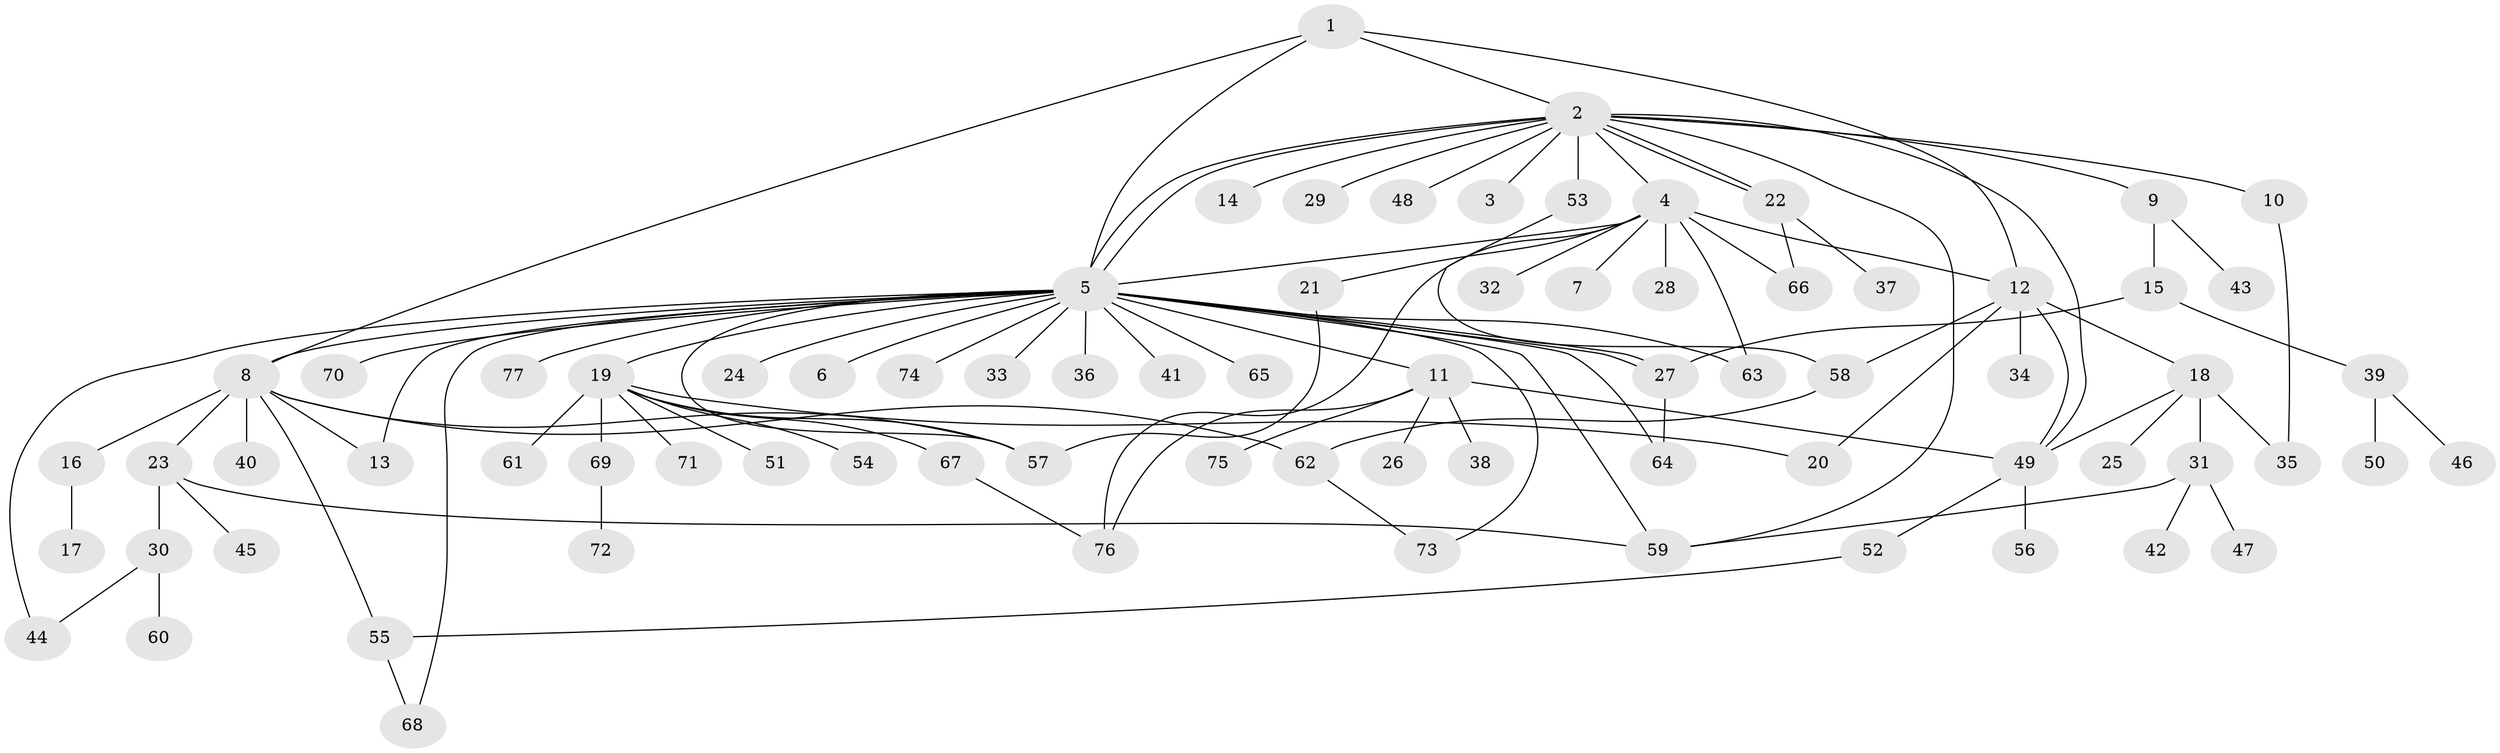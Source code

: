 // Generated by graph-tools (version 1.1) at 2025/35/03/09/25 02:35:51]
// undirected, 77 vertices, 107 edges
graph export_dot {
graph [start="1"]
  node [color=gray90,style=filled];
  1;
  2;
  3;
  4;
  5;
  6;
  7;
  8;
  9;
  10;
  11;
  12;
  13;
  14;
  15;
  16;
  17;
  18;
  19;
  20;
  21;
  22;
  23;
  24;
  25;
  26;
  27;
  28;
  29;
  30;
  31;
  32;
  33;
  34;
  35;
  36;
  37;
  38;
  39;
  40;
  41;
  42;
  43;
  44;
  45;
  46;
  47;
  48;
  49;
  50;
  51;
  52;
  53;
  54;
  55;
  56;
  57;
  58;
  59;
  60;
  61;
  62;
  63;
  64;
  65;
  66;
  67;
  68;
  69;
  70;
  71;
  72;
  73;
  74;
  75;
  76;
  77;
  1 -- 2;
  1 -- 5;
  1 -- 8;
  1 -- 12;
  2 -- 3;
  2 -- 4;
  2 -- 5;
  2 -- 5;
  2 -- 9;
  2 -- 10;
  2 -- 14;
  2 -- 22;
  2 -- 22;
  2 -- 29;
  2 -- 48;
  2 -- 49;
  2 -- 53;
  2 -- 59;
  4 -- 5;
  4 -- 7;
  4 -- 12;
  4 -- 21;
  4 -- 28;
  4 -- 32;
  4 -- 63;
  4 -- 66;
  4 -- 76;
  5 -- 6;
  5 -- 8;
  5 -- 11;
  5 -- 13;
  5 -- 19;
  5 -- 24;
  5 -- 27;
  5 -- 27;
  5 -- 33;
  5 -- 36;
  5 -- 41;
  5 -- 44;
  5 -- 57;
  5 -- 59;
  5 -- 63;
  5 -- 64;
  5 -- 65;
  5 -- 68;
  5 -- 70;
  5 -- 73;
  5 -- 74;
  5 -- 77;
  8 -- 13;
  8 -- 16;
  8 -- 23;
  8 -- 40;
  8 -- 55;
  8 -- 57;
  8 -- 62;
  9 -- 15;
  9 -- 43;
  10 -- 35;
  11 -- 26;
  11 -- 38;
  11 -- 49;
  11 -- 75;
  11 -- 76;
  12 -- 18;
  12 -- 20;
  12 -- 34;
  12 -- 49;
  12 -- 58;
  15 -- 27;
  15 -- 39;
  16 -- 17;
  18 -- 25;
  18 -- 31;
  18 -- 35;
  18 -- 49;
  19 -- 20;
  19 -- 51;
  19 -- 54;
  19 -- 57;
  19 -- 61;
  19 -- 67;
  19 -- 69;
  19 -- 71;
  21 -- 57;
  22 -- 37;
  22 -- 66;
  23 -- 30;
  23 -- 45;
  23 -- 59;
  27 -- 64;
  30 -- 44;
  30 -- 60;
  31 -- 42;
  31 -- 47;
  31 -- 59;
  39 -- 46;
  39 -- 50;
  49 -- 52;
  49 -- 56;
  52 -- 55;
  53 -- 58;
  55 -- 68;
  58 -- 62;
  62 -- 73;
  67 -- 76;
  69 -- 72;
}
